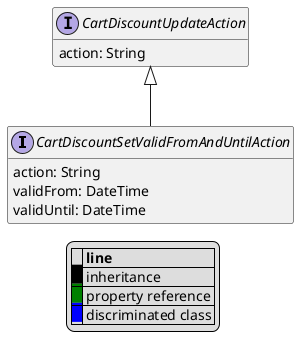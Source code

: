 @startuml

hide empty fields
hide empty methods
legend
|= |= line |
|<back:black>   </back>| inheritance |
|<back:green>   </back>| property reference |
|<back:blue>   </back>| discriminated class |
endlegend
interface CartDiscountSetValidFromAndUntilAction [[CartDiscountSetValidFromAndUntilAction.svg]] extends CartDiscountUpdateAction {
    action: String
    validFrom: DateTime
    validUntil: DateTime
}
interface CartDiscountUpdateAction [[CartDiscountUpdateAction.svg]]  {
    action: String
}





@enduml
